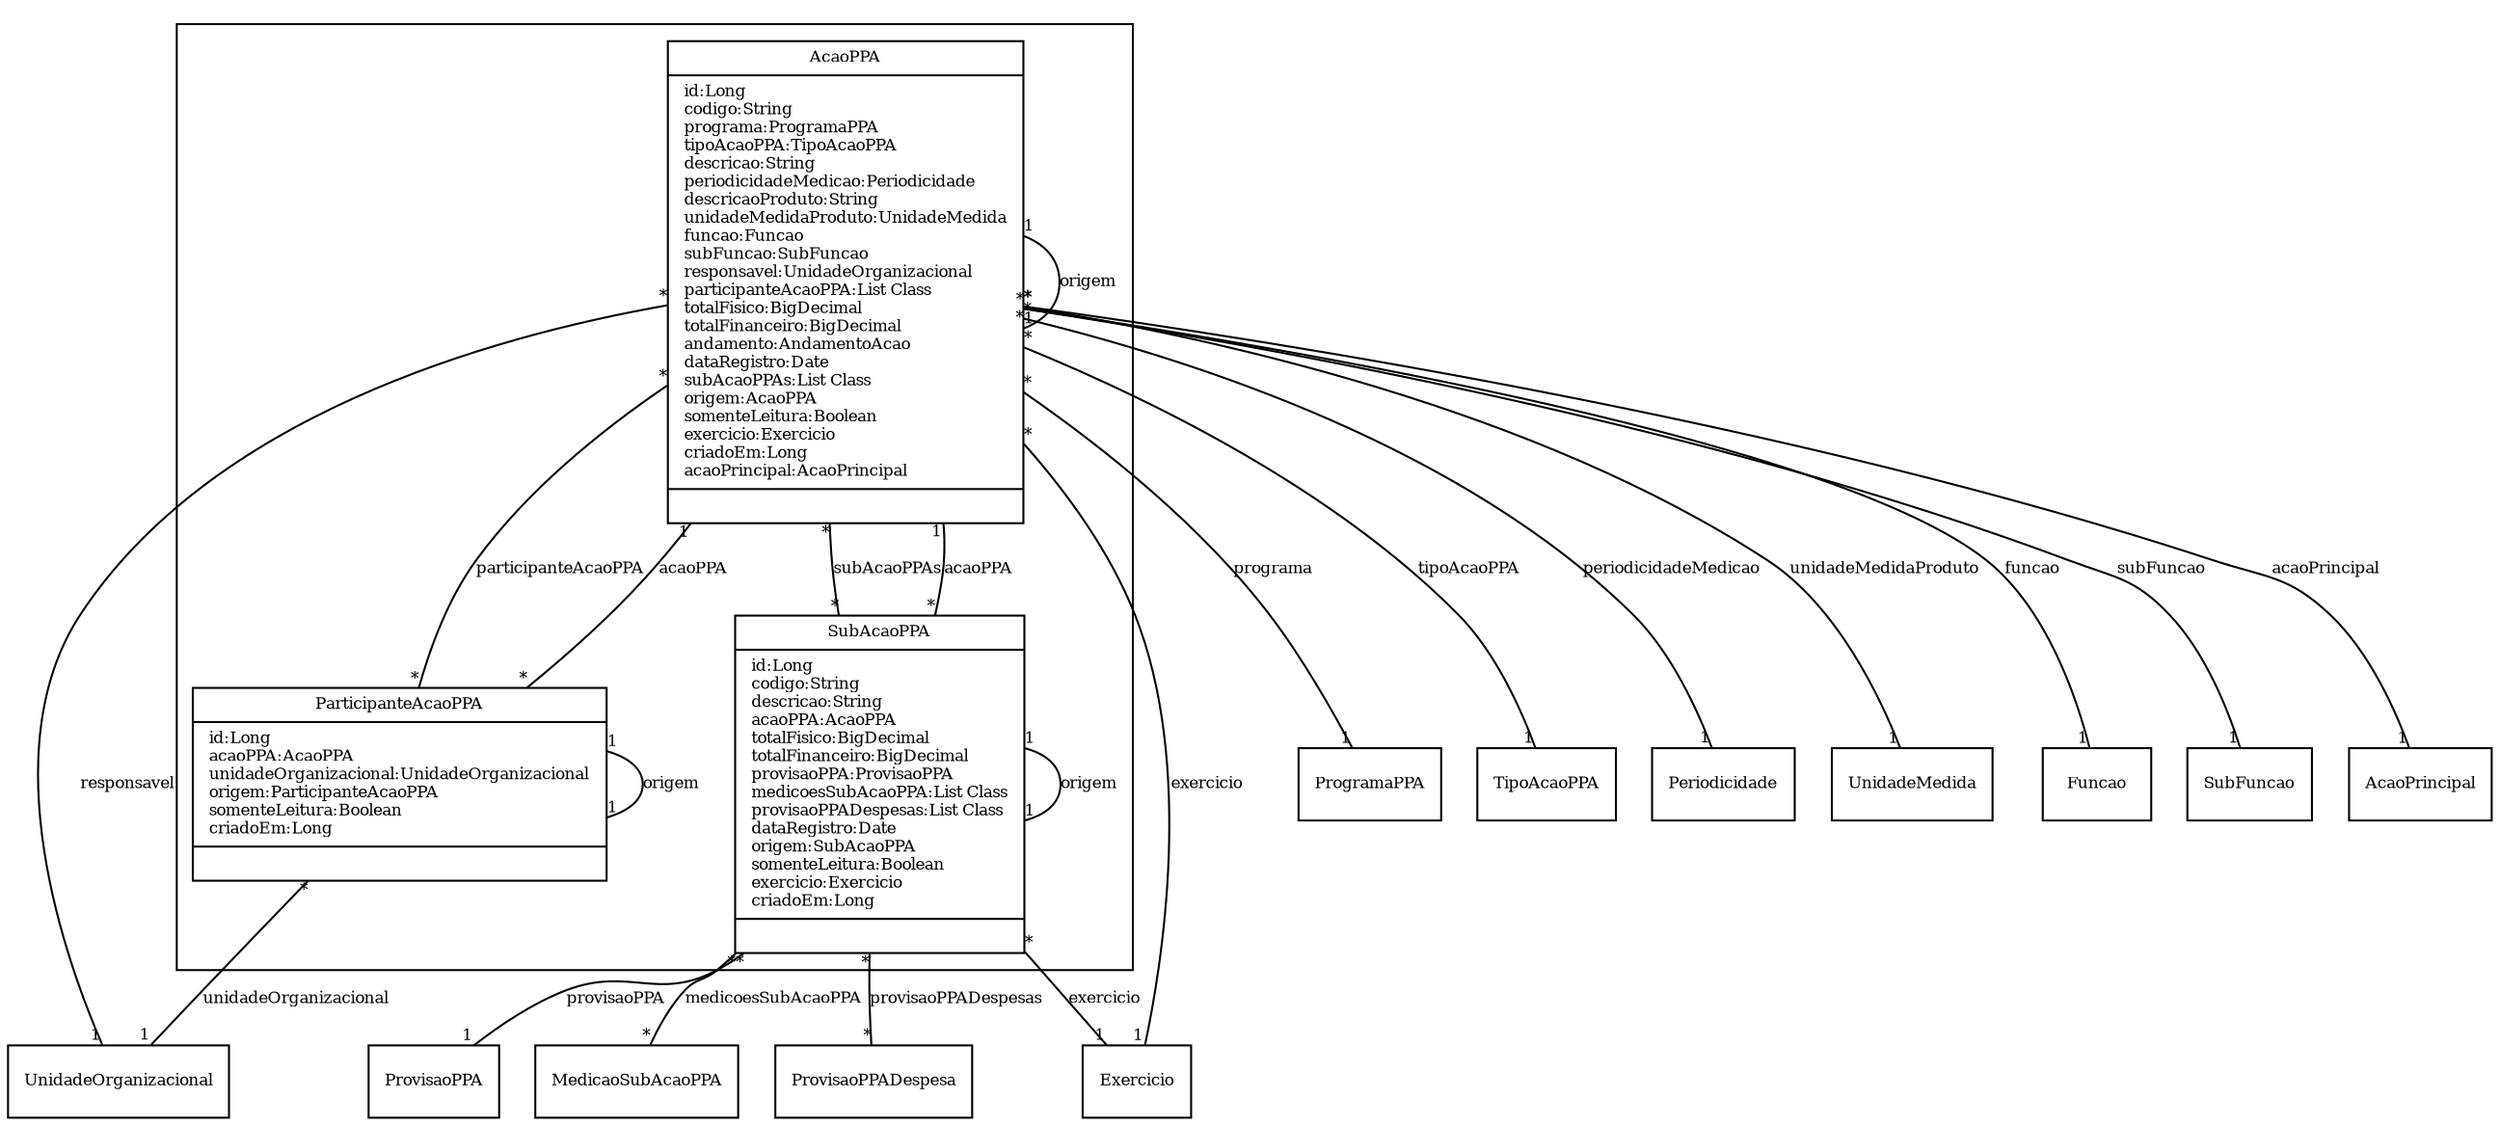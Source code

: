 digraph G{
fontname = "Times-Roman"
fontsize = 8

node [
        fontname = "Times-Roman"
        fontsize = 8
        shape = "record"
]

edge [
        fontname = "Times-Roman"
        fontsize = 8
]

subgraph clusterPROJETOATIVIDADE
{
AcaoPPA [label = "{AcaoPPA|id:Long\lcodigo:String\lprograma:ProgramaPPA\ltipoAcaoPPA:TipoAcaoPPA\ldescricao:String\lperiodicidadeMedicao:Periodicidade\ldescricaoProduto:String\lunidadeMedidaProduto:UnidadeMedida\lfuncao:Funcao\lsubFuncao:SubFuncao\lresponsavel:UnidadeOrganizacional\lparticipanteAcaoPPA:List Class\ltotalFisico:BigDecimal\ltotalFinanceiro:BigDecimal\landamento:AndamentoAcao\ldataRegistro:Date\lsubAcaoPPAs:List Class\lorigem:AcaoPPA\lsomenteLeitura:Boolean\lexercicio:Exercicio\lcriadoEm:Long\lacaoPrincipal:AcaoPrincipal\l|\l}"]
ParticipanteAcaoPPA [label = "{ParticipanteAcaoPPA|id:Long\lacaoPPA:AcaoPPA\lunidadeOrganizacional:UnidadeOrganizacional\lorigem:ParticipanteAcaoPPA\lsomenteLeitura:Boolean\lcriadoEm:Long\l|\l}"]
SubAcaoPPA [label = "{SubAcaoPPA|id:Long\lcodigo:String\ldescricao:String\lacaoPPA:AcaoPPA\ltotalFisico:BigDecimal\ltotalFinanceiro:BigDecimal\lprovisaoPPA:ProvisaoPPA\lmedicoesSubAcaoPPA:List Class\lprovisaoPPADespesas:List Class\ldataRegistro:Date\lorigem:SubAcaoPPA\lsomenteLeitura:Boolean\lexercicio:Exercicio\lcriadoEm:Long\l|\l}"]
}
edge [arrowhead = "none" headlabel = "1" taillabel = "*"] AcaoPPA -> ProgramaPPA [label = "programa"]
edge [arrowhead = "none" headlabel = "1" taillabel = "*"] AcaoPPA -> TipoAcaoPPA [label = "tipoAcaoPPA"]
edge [arrowhead = "none" headlabel = "1" taillabel = "*"] AcaoPPA -> Periodicidade [label = "periodicidadeMedicao"]
edge [arrowhead = "none" headlabel = "1" taillabel = "*"] AcaoPPA -> UnidadeMedida [label = "unidadeMedidaProduto"]
edge [arrowhead = "none" headlabel = "1" taillabel = "*"] AcaoPPA -> Funcao [label = "funcao"]
edge [arrowhead = "none" headlabel = "1" taillabel = "*"] AcaoPPA -> SubFuncao [label = "subFuncao"]
edge [arrowhead = "none" headlabel = "1" taillabel = "*"] AcaoPPA -> UnidadeOrganizacional [label = "responsavel"]
edge [arrowhead = "none" headlabel = "*" taillabel = "*"] AcaoPPA -> ParticipanteAcaoPPA [label = "participanteAcaoPPA"]
edge [arrowhead = "none" headlabel = "*" taillabel = "*"] AcaoPPA -> SubAcaoPPA [label = "subAcaoPPAs"]
edge [arrowhead = "none" headlabel = "1" taillabel = "1"] AcaoPPA -> AcaoPPA [label = "origem"]
edge [arrowhead = "none" headlabel = "1" taillabel = "*"] AcaoPPA -> Exercicio [label = "exercicio"]
edge [arrowhead = "none" headlabel = "1" taillabel = "*"] AcaoPPA -> AcaoPrincipal [label = "acaoPrincipal"]
edge [arrowhead = "none" headlabel = "1" taillabel = "*"] ParticipanteAcaoPPA -> AcaoPPA [label = "acaoPPA"]
edge [arrowhead = "none" headlabel = "1" taillabel = "*"] ParticipanteAcaoPPA -> UnidadeOrganizacional [label = "unidadeOrganizacional"]
edge [arrowhead = "none" headlabel = "1" taillabel = "1"] ParticipanteAcaoPPA -> ParticipanteAcaoPPA [label = "origem"]
edge [arrowhead = "none" headlabel = "1" taillabel = "*"] SubAcaoPPA -> AcaoPPA [label = "acaoPPA"]
edge [arrowhead = "none" headlabel = "1" taillabel = "*"] SubAcaoPPA -> ProvisaoPPA [label = "provisaoPPA"]
edge [arrowhead = "none" headlabel = "*" taillabel = "*"] SubAcaoPPA -> MedicaoSubAcaoPPA [label = "medicoesSubAcaoPPA"]
edge [arrowhead = "none" headlabel = "*" taillabel = "*"] SubAcaoPPA -> ProvisaoPPADespesa [label = "provisaoPPADespesas"]
edge [arrowhead = "none" headlabel = "1" taillabel = "1"] SubAcaoPPA -> SubAcaoPPA [label = "origem"]
edge [arrowhead = "none" headlabel = "1" taillabel = "*"] SubAcaoPPA -> Exercicio [label = "exercicio"]
}
